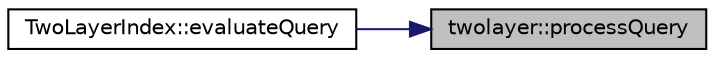 digraph "twolayer::processQuery"
{
 // LATEX_PDF_SIZE
  bgcolor="transparent";
  edge [fontname="Helvetica",fontsize="10",labelfontname="Helvetica",labelfontsize="10"];
  node [fontname="Helvetica",fontsize="10",shape=record];
  rankdir="RL";
  Node1 [label="twolayer::processQuery",height=0.2,width=0.4,color="black", fillcolor="grey75", style="filled", fontcolor="black",tooltip="Begins the query processing specified by the query object and stores the result in the query result o..."];
  Node1 -> Node2 [dir="back",color="midnightblue",fontsize="10",style="solid",fontname="Helvetica"];
  Node2 [label="TwoLayerIndex::evaluateQuery",height=0.2,width=0.4,color="black",URL="$structTwoLayerIndex.html#a015041653e0d84aa446d0b4a5a01c1de",tooltip="Evaluate the given query and store results in the queryResult object."];
}

